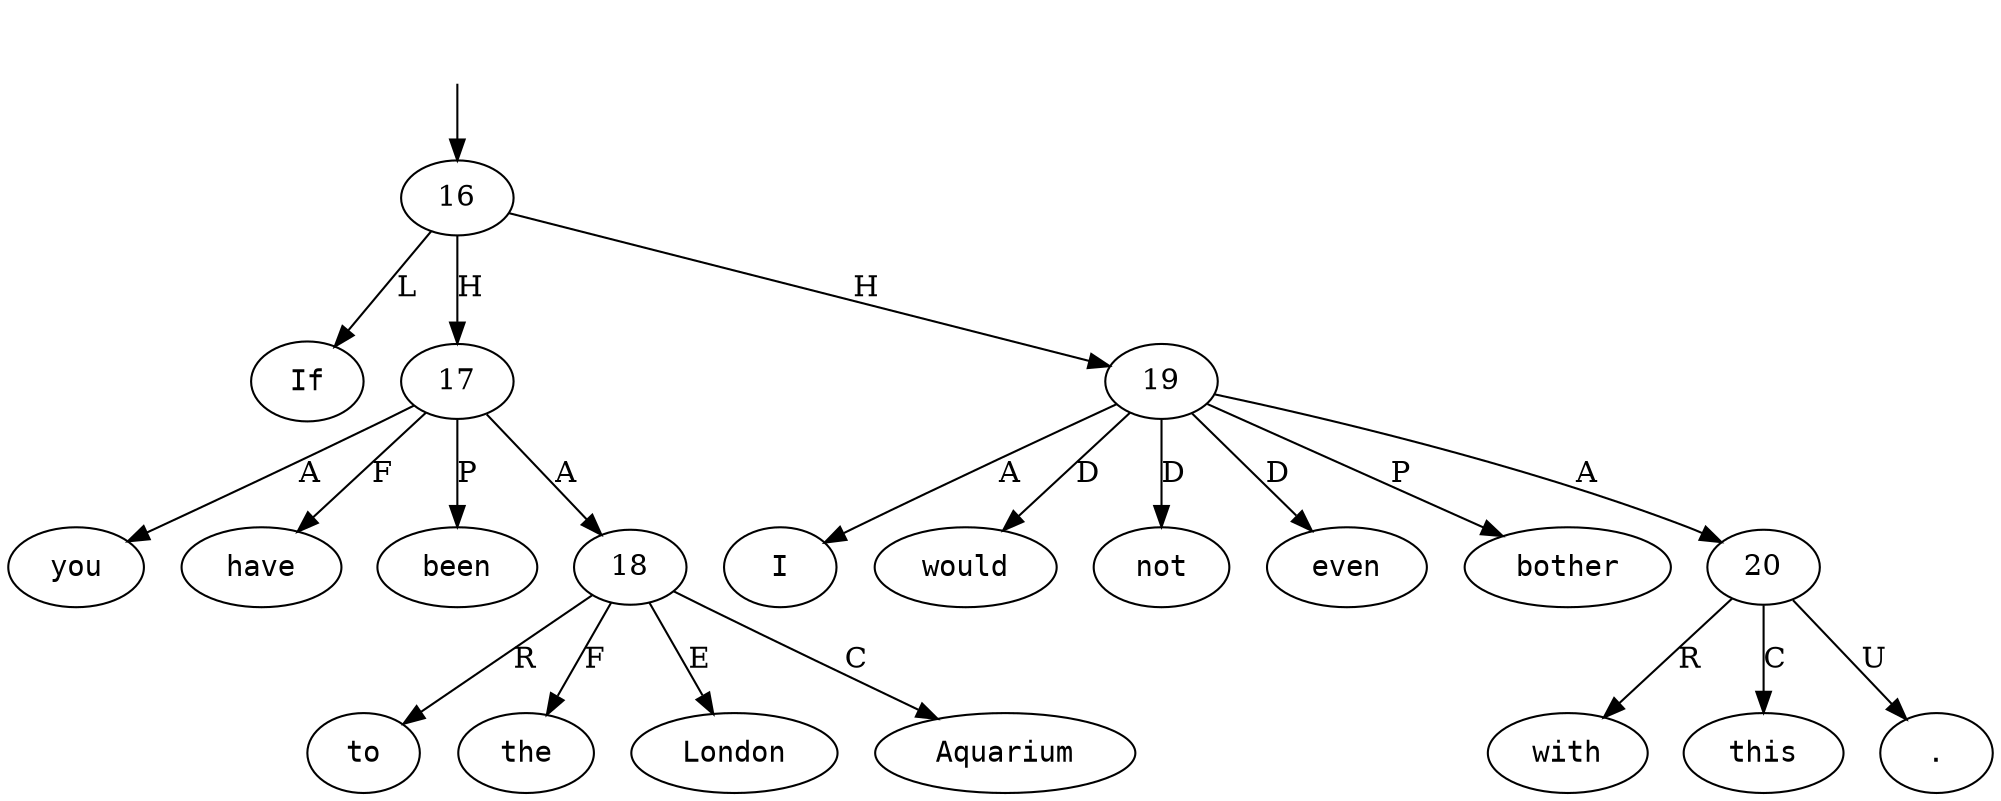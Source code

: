 digraph "063963-0004" {
  top [ style=invis ];
  top -> 16;
  0 [ shape=oval, label=<<table align="center" border="0" cellspacing="0"><tr><td colspan="2"><font face="Courier">If</font></td></tr></table>> ];
  1 [ shape=oval, label=<<table align="center" border="0" cellspacing="0"><tr><td colspan="2"><font face="Courier">you</font></td></tr></table>> ];
  2 [ shape=oval, label=<<table align="center" border="0" cellspacing="0"><tr><td colspan="2"><font face="Courier">have</font></td></tr></table>> ];
  3 [ shape=oval, label=<<table align="center" border="0" cellspacing="0"><tr><td colspan="2"><font face="Courier">been</font></td></tr></table>> ];
  4 [ shape=oval, label=<<table align="center" border="0" cellspacing="0"><tr><td colspan="2"><font face="Courier">to</font></td></tr></table>> ];
  5 [ shape=oval, label=<<table align="center" border="0" cellspacing="0"><tr><td colspan="2"><font face="Courier">the</font></td></tr></table>> ];
  6 [ shape=oval, label=<<table align="center" border="0" cellspacing="0"><tr><td colspan="2"><font face="Courier">London</font></td></tr></table>> ];
  7 [ shape=oval, label=<<table align="center" border="0" cellspacing="0"><tr><td colspan="2"><font face="Courier">Aquarium</font></td></tr></table>> ];
  8 [ shape=oval, label=<<table align="center" border="0" cellspacing="0"><tr><td colspan="2"><font face="Courier">I</font></td></tr></table>> ];
  9 [ shape=oval, label=<<table align="center" border="0" cellspacing="0"><tr><td colspan="2"><font face="Courier">would</font></td></tr></table>> ];
  10 [ shape=oval, label=<<table align="center" border="0" cellspacing="0"><tr><td colspan="2"><font face="Courier">not</font></td></tr></table>> ];
  11 [ shape=oval, label=<<table align="center" border="0" cellspacing="0"><tr><td colspan="2"><font face="Courier">even</font></td></tr></table>> ];
  12 [ shape=oval, label=<<table align="center" border="0" cellspacing="0"><tr><td colspan="2"><font face="Courier">bother</font></td></tr></table>> ];
  13 [ shape=oval, label=<<table align="center" border="0" cellspacing="0"><tr><td colspan="2"><font face="Courier">with</font></td></tr></table>> ];
  14 [ shape=oval, label=<<table align="center" border="0" cellspacing="0"><tr><td colspan="2"><font face="Courier">this</font></td></tr></table>> ];
  15 [ shape=oval, label=<<table align="center" border="0" cellspacing="0"><tr><td colspan="2"><font face="Courier">.</font></td></tr></table>> ];
  16 -> 0 [ label="L" ];
  16 -> 17 [ label="H" ];
  16 -> 19 [ label="H" ];
  17 -> 18 [ label="A" ];
  17 -> 3 [ label="P" ];
  17 -> 1 [ label="A" ];
  17 -> 2 [ label="F" ];
  18 -> 7 [ label="C" ];
  18 -> 4 [ label="R" ];
  18 -> 5 [ label="F" ];
  18 -> 6 [ label="E" ];
  19 -> 9 [ label="D" ];
  19 -> 11 [ label="D" ];
  19 -> 10 [ label="D" ];
  19 -> 20 [ label="A" ];
  19 -> 8 [ label="A" ];
  19 -> 12 [ label="P" ];
  20 -> 13 [ label="R" ];
  20 -> 15 [ label="U" ];
  20 -> 14 [ label="C" ];
}

